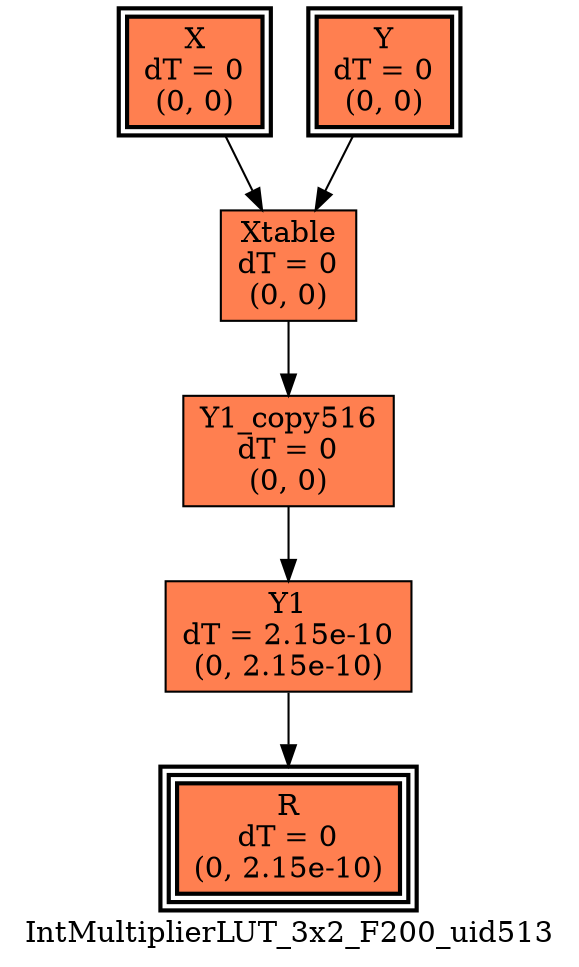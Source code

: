 digraph IntMultiplierLUT_3x2_F200_uid513
{
	//graph drawing options
	label=IntMultiplierLUT_3x2_F200_uid513;
	labelloc=bottom;
	labeljust=right;
	ratio=auto;
	nodesep=0.25;
	ranksep=0.5;

	//input/output signals of operator IntMultiplierLUT_3x2_F200_uid513
	X__IntMultiplierLUT_3x2_F200_uid513 [ label="X\ndT = 0\n(0, 0)", shape=box, color=black, style="bold, filled", fillcolor=coral, peripheries=2 ];
	Y__IntMultiplierLUT_3x2_F200_uid513 [ label="Y\ndT = 0\n(0, 0)", shape=box, color=black, style="bold, filled", fillcolor=coral, peripheries=2 ];
	R__IntMultiplierLUT_3x2_F200_uid513 [ label="R\ndT = 0\n(0, 2.15e-10)", shape=box, color=black, style="bold, filled", fillcolor=coral, peripheries=3 ];
	{rank=same X__IntMultiplierLUT_3x2_F200_uid513, Y__IntMultiplierLUT_3x2_F200_uid513};
	{rank=same R__IntMultiplierLUT_3x2_F200_uid513};
	//internal signals of operator IntMultiplierLUT_3x2_F200_uid513
	Xtable__IntMultiplierLUT_3x2_F200_uid513 [ label="Xtable\ndT = 0\n(0, 0)", shape=box, color=black, style=filled, fillcolor=coral, peripheries=1 ];
	Y1__IntMultiplierLUT_3x2_F200_uid513 [ label="Y1\ndT = 2.15e-10\n(0, 2.15e-10)", shape=box, color=black, style=filled, fillcolor=coral, peripheries=1 ];
	Y1_copy516__IntMultiplierLUT_3x2_F200_uid513 [ label="Y1_copy516\ndT = 0\n(0, 0)", shape=box, color=black, style=filled, fillcolor=coral, peripheries=1 ];

	//subcomponents of operator IntMultiplierLUT_3x2_F200_uid513

	//input and internal signal connections of operator IntMultiplierLUT_3x2_F200_uid513
	X__IntMultiplierLUT_3x2_F200_uid513 -> Xtable__IntMultiplierLUT_3x2_F200_uid513 [ arrowhead=normal, arrowsize=1.0, arrowtail=normal, color=black, dir=forward  ];
	Y__IntMultiplierLUT_3x2_F200_uid513 -> Xtable__IntMultiplierLUT_3x2_F200_uid513 [ arrowhead=normal, arrowsize=1.0, arrowtail=normal, color=black, dir=forward  ];
	Xtable__IntMultiplierLUT_3x2_F200_uid513 -> Y1_copy516__IntMultiplierLUT_3x2_F200_uid513 [ arrowhead=normal, arrowsize=1.0, arrowtail=normal, color=black, dir=forward  ];
	Y1__IntMultiplierLUT_3x2_F200_uid513 -> R__IntMultiplierLUT_3x2_F200_uid513 [ arrowhead=normal, arrowsize=1.0, arrowtail=normal, color=black, dir=forward  ];
	Y1_copy516__IntMultiplierLUT_3x2_F200_uid513 -> Y1__IntMultiplierLUT_3x2_F200_uid513 [ arrowhead=normal, arrowsize=1.0, arrowtail=normal, color=black, dir=forward  ];
}

